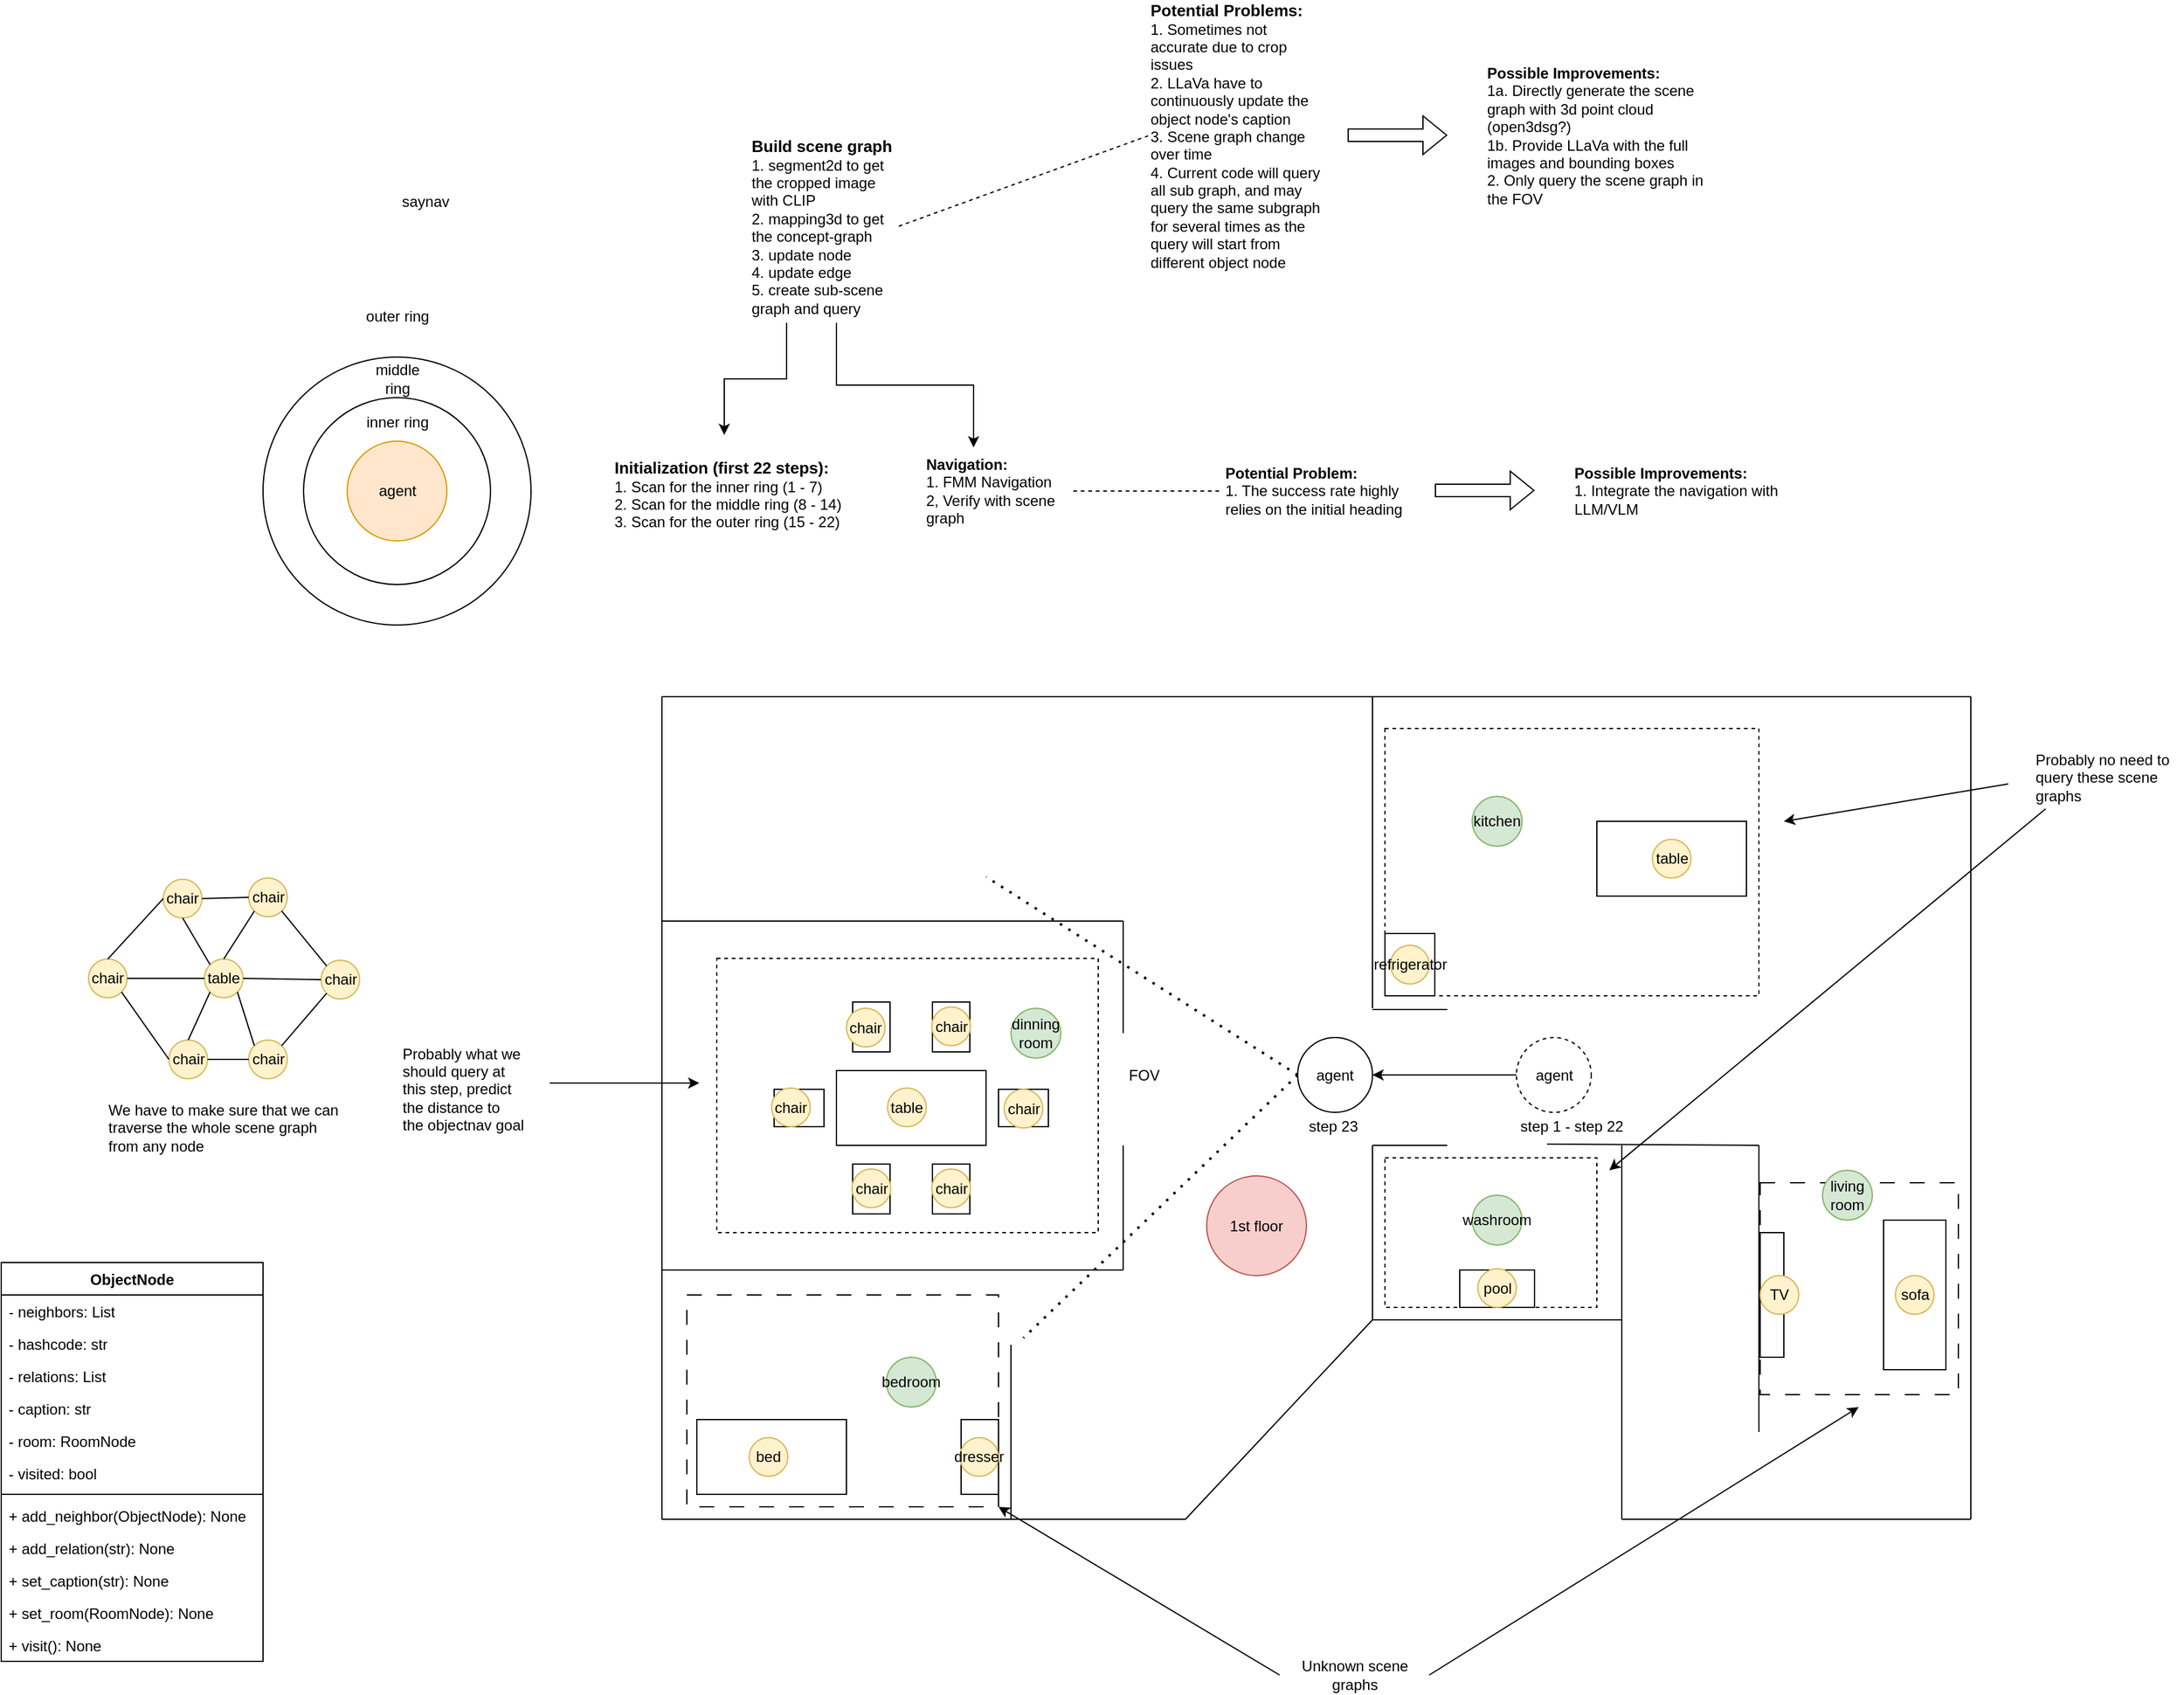 <mxfile version="25.0.3">
  <diagram name="第 1 页" id="lFrdybR2FsPpnZPMxp6o">
    <mxGraphModel dx="2514" dy="2087" grid="1" gridSize="10" guides="1" tooltips="1" connect="1" arrows="1" fold="1" page="1" pageScale="1" pageWidth="827" pageHeight="1169" math="0" shadow="0">
      <root>
        <mxCell id="0" />
        <mxCell id="1" parent="0" />
        <mxCell id="cPErYo9ZcKXUYK3IhR8C-114" value="" style="rounded=0;whiteSpace=wrap;html=1;dashed=1;" parent="1" vertex="1">
          <mxGeometry x="890" y="545.5" width="300" height="214.5" as="geometry" />
        </mxCell>
        <mxCell id="cPErYo9ZcKXUYK3IhR8C-113" value="" style="rounded=0;whiteSpace=wrap;html=1;dashed=1;" parent="1" vertex="1">
          <mxGeometry x="890" y="890" width="170" height="120" as="geometry" />
        </mxCell>
        <mxCell id="cPErYo9ZcKXUYK3IhR8C-111" value="" style="rounded=0;whiteSpace=wrap;html=1;dashed=1;dashPattern=12 12;" parent="1" vertex="1">
          <mxGeometry x="1191" y="910" width="159" height="170" as="geometry" />
        </mxCell>
        <mxCell id="cPErYo9ZcKXUYK3IhR8C-110" value="" style="rounded=0;whiteSpace=wrap;html=1;dashed=1;dashPattern=12 12;" parent="1" vertex="1">
          <mxGeometry x="330" y="1000" width="250" height="170" as="geometry" />
        </mxCell>
        <mxCell id="cPErYo9ZcKXUYK3IhR8C-106" value="" style="rounded=0;whiteSpace=wrap;html=1;dashed=1;" parent="1" vertex="1">
          <mxGeometry x="354" y="730" width="306" height="220" as="geometry" />
        </mxCell>
        <mxCell id="cPErYo9ZcKXUYK3IhR8C-7" value="&lt;div&gt;&lt;b&gt;&lt;font style=&quot;font-size: 13px;&quot;&gt;Initialization (first 22 steps):&lt;/font&gt;&lt;/b&gt;&amp;nbsp;&lt;/div&gt;1. Scan for the inner ring (1 - 7)&lt;div&gt;2. Scan for the&amp;nbsp;&lt;span style=&quot;background-color: initial;&quot;&gt;middle ring (8 - 14)&lt;/span&gt;&lt;/div&gt;&lt;div&gt;3. Scan for the outer ring (15 - 22)&lt;/div&gt;&lt;div&gt;&lt;br&gt;&lt;/div&gt;" style="text;html=1;align=left;verticalAlign=middle;whiteSpace=wrap;rounded=0;" parent="1" vertex="1">
          <mxGeometry x="270" y="350" width="186" height="30" as="geometry" />
        </mxCell>
        <mxCell id="cPErYo9ZcKXUYK3IhR8C-8" value="&lt;b&gt;&lt;font style=&quot;font-size: 13px;&quot;&gt;Build scene graph&lt;/font&gt;&lt;/b&gt;&lt;div&gt;1. segment2d to get the cropped image with CLIP&lt;/div&gt;&lt;div&gt;2. mapping3d to get the concept-graph&lt;/div&gt;&lt;div&gt;3. update node&lt;/div&gt;&lt;div&gt;4. update edge&lt;/div&gt;&lt;div&gt;5. create sub-scene graph and query&lt;/div&gt;" style="text;html=1;align=left;verticalAlign=middle;whiteSpace=wrap;rounded=0;" parent="1" vertex="1">
          <mxGeometry x="380" y="127.5" width="120" height="30" as="geometry" />
        </mxCell>
        <mxCell id="cPErYo9ZcKXUYK3IhR8C-9" value="" style="endArrow=classic;html=1;rounded=0;edgeStyle=elbowEdgeStyle;elbow=vertical;" parent="1" edge="1">
          <mxGeometry width="50" height="50" relative="1" as="geometry">
            <mxPoint x="410" y="220" as="sourcePoint" />
            <mxPoint x="360" y="310" as="targetPoint" />
          </mxGeometry>
        </mxCell>
        <mxCell id="cPErYo9ZcKXUYK3IhR8C-10" value="&lt;b&gt;Navigation:&amp;nbsp;&lt;/b&gt;&lt;div&gt;1. FMM Navigation&amp;nbsp;&lt;/div&gt;&lt;div&gt;2, Verify with scene graph&lt;/div&gt;" style="text;html=1;align=left;verticalAlign=middle;whiteSpace=wrap;rounded=0;" parent="1" vertex="1">
          <mxGeometry x="520" y="340" width="120" height="30" as="geometry" />
        </mxCell>
        <mxCell id="cPErYo9ZcKXUYK3IhR8C-11" value="" style="endArrow=classic;html=1;rounded=0;edgeStyle=elbowEdgeStyle;elbow=vertical;" parent="1" edge="1">
          <mxGeometry width="50" height="50" relative="1" as="geometry">
            <mxPoint x="450" y="220" as="sourcePoint" />
            <mxPoint x="560" y="320" as="targetPoint" />
          </mxGeometry>
        </mxCell>
        <mxCell id="cPErYo9ZcKXUYK3IhR8C-12" value="" style="endArrow=none;dashed=1;html=1;rounded=0;exitX=1;exitY=0.5;exitDx=0;exitDy=0;entryX=0;entryY=0.5;entryDx=0;entryDy=0;" parent="1" source="cPErYo9ZcKXUYK3IhR8C-8" target="cPErYo9ZcKXUYK3IhR8C-13" edge="1">
          <mxGeometry width="50" height="50" relative="1" as="geometry">
            <mxPoint x="510" y="100" as="sourcePoint" />
            <mxPoint x="710" y="70" as="targetPoint" />
          </mxGeometry>
        </mxCell>
        <mxCell id="cPErYo9ZcKXUYK3IhR8C-13" value="&lt;div&gt;&lt;b&gt;&lt;font style=&quot;font-size: 13px;&quot;&gt;Potential Problems:&lt;/font&gt;&lt;/b&gt;&amp;nbsp;&lt;/div&gt;1. Sometimes not accurate due to crop issues&lt;div&gt;2. LLaVa have to continuously update the object node&#39;s caption&lt;/div&gt;&lt;div&gt;3. Scene graph change over time&lt;/div&gt;&lt;div&gt;4. Current code will query all sub graph, and may query the same subgraph for several times as the query will start from different object node&lt;/div&gt;" style="text;html=1;align=left;verticalAlign=middle;whiteSpace=wrap;rounded=0;" parent="1" vertex="1">
          <mxGeometry x="700" y="55" width="140" height="30" as="geometry" />
        </mxCell>
        <mxCell id="cPErYo9ZcKXUYK3IhR8C-14" value="&lt;b&gt;Potential Problem:&lt;/b&gt;&lt;div&gt;1. The success rate highly relies on the initial heading&lt;/div&gt;" style="text;html=1;align=left;verticalAlign=middle;whiteSpace=wrap;rounded=0;" parent="1" vertex="1">
          <mxGeometry x="760" y="340" width="150" height="30" as="geometry" />
        </mxCell>
        <mxCell id="cPErYo9ZcKXUYK3IhR8C-17" value="" style="endArrow=none;dashed=1;html=1;rounded=0;exitX=1;exitY=0.5;exitDx=0;exitDy=0;entryX=0;entryY=0.5;entryDx=0;entryDy=0;" parent="1" source="cPErYo9ZcKXUYK3IhR8C-10" target="cPErYo9ZcKXUYK3IhR8C-14" edge="1">
          <mxGeometry width="50" height="50" relative="1" as="geometry">
            <mxPoint x="510" y="153" as="sourcePoint" />
            <mxPoint x="710" y="80" as="targetPoint" />
          </mxGeometry>
        </mxCell>
        <mxCell id="cPErYo9ZcKXUYK3IhR8C-19" value="" style="group" parent="1" vertex="1" connectable="0">
          <mxGeometry x="-10" y="200" width="215" height="262.5" as="geometry" />
        </mxCell>
        <mxCell id="cPErYo9ZcKXUYK3IhR8C-3" value="" style="ellipse;whiteSpace=wrap;html=1;aspect=fixed;movable=1;resizable=1;rotatable=1;deletable=1;editable=1;locked=0;connectable=1;" parent="cPErYo9ZcKXUYK3IhR8C-19" vertex="1">
          <mxGeometry y="47.5" width="215" height="215" as="geometry" />
        </mxCell>
        <mxCell id="cPErYo9ZcKXUYK3IhR8C-1" value="" style="ellipse;whiteSpace=wrap;html=1;aspect=fixed;movable=1;resizable=1;rotatable=1;deletable=1;editable=1;locked=0;connectable=1;" parent="cPErYo9ZcKXUYK3IhR8C-19" vertex="1">
          <mxGeometry x="32.5" y="80" width="150" height="150" as="geometry" />
        </mxCell>
        <mxCell id="cPErYo9ZcKXUYK3IhR8C-2" value="agent" style="ellipse;whiteSpace=wrap;html=1;aspect=fixed;fillColor=#ffe6cc;strokeColor=#d79b00;movable=1;resizable=1;rotatable=1;deletable=1;editable=1;locked=0;connectable=1;" parent="cPErYo9ZcKXUYK3IhR8C-19" vertex="1">
          <mxGeometry x="67.5" y="115" width="80" height="80" as="geometry" />
        </mxCell>
        <mxCell id="cPErYo9ZcKXUYK3IhR8C-4" value="inner ring" style="text;html=1;align=center;verticalAlign=middle;whiteSpace=wrap;rounded=0;movable=1;resizable=1;rotatable=1;deletable=1;editable=1;locked=0;connectable=1;" parent="cPErYo9ZcKXUYK3IhR8C-19" vertex="1">
          <mxGeometry x="77.5" y="85" width="60" height="30" as="geometry" />
        </mxCell>
        <mxCell id="cPErYo9ZcKXUYK3IhR8C-5" value="middle ring" style="text;html=1;align=center;verticalAlign=middle;whiteSpace=wrap;rounded=0;movable=1;resizable=1;rotatable=1;deletable=1;editable=1;locked=0;connectable=1;" parent="cPErYo9ZcKXUYK3IhR8C-19" vertex="1">
          <mxGeometry x="77.5" y="50" width="60" height="30" as="geometry" />
        </mxCell>
        <mxCell id="cPErYo9ZcKXUYK3IhR8C-6" value="outer ring" style="text;html=1;align=center;verticalAlign=middle;whiteSpace=wrap;rounded=0;movable=1;resizable=1;rotatable=1;deletable=1;editable=1;locked=0;connectable=1;" parent="cPErYo9ZcKXUYK3IhR8C-19" vertex="1">
          <mxGeometry x="77.5" width="60" height="30" as="geometry" />
        </mxCell>
        <mxCell id="cPErYo9ZcKXUYK3IhR8C-20" value="" style="shape=flexArrow;endArrow=classic;html=1;rounded=0;" parent="1" edge="1">
          <mxGeometry width="50" height="50" relative="1" as="geometry">
            <mxPoint x="860" y="69.5" as="sourcePoint" />
            <mxPoint x="940" y="69.5" as="targetPoint" />
          </mxGeometry>
        </mxCell>
        <mxCell id="cPErYo9ZcKXUYK3IhR8C-21" value="&lt;b&gt;Possible Improvements:&lt;/b&gt;&lt;div&gt;1a. Directly generate the scene graph with 3d point cloud (open3dsg?)&lt;/div&gt;&lt;div&gt;1b. Provide LLaVa with the full images and bounding boxes&lt;/div&gt;&lt;div&gt;2. Only query the scene graph in the FOV&lt;/div&gt;" style="text;html=1;align=left;verticalAlign=middle;whiteSpace=wrap;rounded=0;" parent="1" vertex="1">
          <mxGeometry x="970" y="55" width="180" height="30" as="geometry" />
        </mxCell>
        <mxCell id="cPErYo9ZcKXUYK3IhR8C-22" value="" style="shape=flexArrow;endArrow=classic;html=1;rounded=0;" parent="1" edge="1">
          <mxGeometry width="50" height="50" relative="1" as="geometry">
            <mxPoint x="930" y="354.5" as="sourcePoint" />
            <mxPoint x="1010" y="354.5" as="targetPoint" />
          </mxGeometry>
        </mxCell>
        <mxCell id="cPErYo9ZcKXUYK3IhR8C-23" value="&lt;b&gt;Possible Improvements:&lt;/b&gt;&lt;div&gt;1. Integrate the navigation with LLM/VLM&lt;/div&gt;" style="text;html=1;align=left;verticalAlign=middle;whiteSpace=wrap;rounded=0;" parent="1" vertex="1">
          <mxGeometry x="1040" y="340" width="180" height="30" as="geometry" />
        </mxCell>
        <mxCell id="cPErYo9ZcKXUYK3IhR8C-25" value="" style="rounded=0;whiteSpace=wrap;html=1;" parent="1" vertex="1">
          <mxGeometry x="450" y="820" width="120" height="60" as="geometry" />
        </mxCell>
        <mxCell id="cPErYo9ZcKXUYK3IhR8C-26" value="" style="rounded=0;whiteSpace=wrap;html=1;" parent="1" vertex="1">
          <mxGeometry x="580" y="835" width="40" height="30" as="geometry" />
        </mxCell>
        <mxCell id="cPErYo9ZcKXUYK3IhR8C-27" value="" style="rounded=0;whiteSpace=wrap;html=1;rotation=90;" parent="1" vertex="1">
          <mxGeometry x="522" y="900" width="40" height="30" as="geometry" />
        </mxCell>
        <mxCell id="cPErYo9ZcKXUYK3IhR8C-28" value="" style="rounded=0;whiteSpace=wrap;html=1;rotation=90;" parent="1" vertex="1">
          <mxGeometry x="458" y="900" width="40" height="30" as="geometry" />
        </mxCell>
        <mxCell id="cPErYo9ZcKXUYK3IhR8C-29" value="" style="rounded=0;whiteSpace=wrap;html=1;rotation=90;" parent="1" vertex="1">
          <mxGeometry x="522" y="770" width="40" height="30" as="geometry" />
        </mxCell>
        <mxCell id="cPErYo9ZcKXUYK3IhR8C-30" value="" style="rounded=0;whiteSpace=wrap;html=1;rotation=90;" parent="1" vertex="1">
          <mxGeometry x="458" y="770" width="40" height="30" as="geometry" />
        </mxCell>
        <mxCell id="cPErYo9ZcKXUYK3IhR8C-31" value="" style="rounded=0;whiteSpace=wrap;html=1;" parent="1" vertex="1">
          <mxGeometry x="400" y="835" width="40" height="30" as="geometry" />
        </mxCell>
        <mxCell id="cPErYo9ZcKXUYK3IhR8C-32" value="" style="endArrow=none;html=1;rounded=0;" parent="1" edge="1">
          <mxGeometry width="50" height="50" relative="1" as="geometry">
            <mxPoint x="310" y="700" as="sourcePoint" />
            <mxPoint x="680" y="700" as="targetPoint" />
          </mxGeometry>
        </mxCell>
        <mxCell id="cPErYo9ZcKXUYK3IhR8C-33" value="" style="endArrow=none;html=1;rounded=0;" parent="1" edge="1">
          <mxGeometry width="50" height="50" relative="1" as="geometry">
            <mxPoint x="310" y="520" as="sourcePoint" />
            <mxPoint x="310" y="1180" as="targetPoint" />
          </mxGeometry>
        </mxCell>
        <mxCell id="cPErYo9ZcKXUYK3IhR8C-34" value="" style="endArrow=none;html=1;rounded=0;" parent="1" edge="1">
          <mxGeometry width="50" height="50" relative="1" as="geometry">
            <mxPoint x="310" y="980" as="sourcePoint" />
            <mxPoint x="680" y="980" as="targetPoint" />
          </mxGeometry>
        </mxCell>
        <mxCell id="cPErYo9ZcKXUYK3IhR8C-35" value="" style="endArrow=none;html=1;rounded=0;" parent="1" edge="1">
          <mxGeometry width="50" height="50" relative="1" as="geometry">
            <mxPoint x="680" y="700" as="sourcePoint" />
            <mxPoint x="680" y="790" as="targetPoint" />
          </mxGeometry>
        </mxCell>
        <mxCell id="cPErYo9ZcKXUYK3IhR8C-36" value="" style="endArrow=none;html=1;rounded=0;" parent="1" edge="1">
          <mxGeometry width="50" height="50" relative="1" as="geometry">
            <mxPoint x="680" y="980" as="sourcePoint" />
            <mxPoint x="680" y="880" as="targetPoint" />
          </mxGeometry>
        </mxCell>
        <mxCell id="cPErYo9ZcKXUYK3IhR8C-38" value="" style="endArrow=none;html=1;rounded=0;" parent="1" edge="1">
          <mxGeometry width="50" height="50" relative="1" as="geometry">
            <mxPoint x="310" y="1180" as="sourcePoint" />
            <mxPoint x="730" y="1180" as="targetPoint" />
          </mxGeometry>
        </mxCell>
        <mxCell id="cPErYo9ZcKXUYK3IhR8C-39" value="" style="endArrow=none;html=1;rounded=0;" parent="1" edge="1">
          <mxGeometry width="50" height="50" relative="1" as="geometry">
            <mxPoint x="590" y="1180" as="sourcePoint" />
            <mxPoint x="590" y="1040" as="targetPoint" />
          </mxGeometry>
        </mxCell>
        <mxCell id="cPErYo9ZcKXUYK3IhR8C-40" value="" style="rounded=0;whiteSpace=wrap;html=1;" parent="1" vertex="1">
          <mxGeometry x="338" y="1100" width="120" height="60" as="geometry" />
        </mxCell>
        <mxCell id="cPErYo9ZcKXUYK3IhR8C-41" value="" style="rounded=0;whiteSpace=wrap;html=1;" parent="1" vertex="1">
          <mxGeometry x="550" y="1100" width="30" height="60" as="geometry" />
        </mxCell>
        <mxCell id="cPErYo9ZcKXUYK3IhR8C-42" value="" style="endArrow=none;html=1;rounded=0;" parent="1" edge="1">
          <mxGeometry width="50" height="50" relative="1" as="geometry">
            <mxPoint x="730" y="1180" as="sourcePoint" />
            <mxPoint x="880" y="1020" as="targetPoint" />
          </mxGeometry>
        </mxCell>
        <mxCell id="cPErYo9ZcKXUYK3IhR8C-43" value="" style="endArrow=none;html=1;rounded=0;" parent="1" edge="1">
          <mxGeometry width="50" height="50" relative="1" as="geometry">
            <mxPoint x="880" y="1020" as="sourcePoint" />
            <mxPoint x="880" y="880" as="targetPoint" />
          </mxGeometry>
        </mxCell>
        <mxCell id="cPErYo9ZcKXUYK3IhR8C-44" value="" style="endArrow=none;html=1;rounded=0;" parent="1" edge="1">
          <mxGeometry width="50" height="50" relative="1" as="geometry">
            <mxPoint x="880" y="880" as="sourcePoint" />
            <mxPoint x="940" y="880" as="targetPoint" />
          </mxGeometry>
        </mxCell>
        <mxCell id="cPErYo9ZcKXUYK3IhR8C-47" value="" style="endArrow=none;html=1;rounded=0;" parent="1" edge="1">
          <mxGeometry width="50" height="50" relative="1" as="geometry">
            <mxPoint x="880" y="771" as="sourcePoint" />
            <mxPoint x="940" y="771" as="targetPoint" />
          </mxGeometry>
        </mxCell>
        <mxCell id="cPErYo9ZcKXUYK3IhR8C-48" value="" style="endArrow=none;html=1;rounded=0;" parent="1" edge="1">
          <mxGeometry width="50" height="50" relative="1" as="geometry">
            <mxPoint x="1020" y="879" as="sourcePoint" />
            <mxPoint x="1190" y="880" as="targetPoint" />
          </mxGeometry>
        </mxCell>
        <mxCell id="cPErYo9ZcKXUYK3IhR8C-50" value="" style="endArrow=none;html=1;rounded=0;" parent="1" edge="1">
          <mxGeometry width="50" height="50" relative="1" as="geometry">
            <mxPoint x="880" y="1020" as="sourcePoint" />
            <mxPoint x="1080" y="1020" as="targetPoint" />
          </mxGeometry>
        </mxCell>
        <mxCell id="cPErYo9ZcKXUYK3IhR8C-51" value="" style="endArrow=none;html=1;rounded=0;" parent="1" edge="1">
          <mxGeometry width="50" height="50" relative="1" as="geometry">
            <mxPoint x="1080" y="1180" as="sourcePoint" />
            <mxPoint x="1080" y="880" as="targetPoint" />
          </mxGeometry>
        </mxCell>
        <mxCell id="cPErYo9ZcKXUYK3IhR8C-52" value="" style="rounded=0;whiteSpace=wrap;html=1;" parent="1" vertex="1">
          <mxGeometry x="950" y="980" width="60" height="30" as="geometry" />
        </mxCell>
        <mxCell id="cPErYo9ZcKXUYK3IhR8C-53" value="" style="endArrow=none;html=1;rounded=0;" parent="1" edge="1">
          <mxGeometry width="50" height="50" relative="1" as="geometry">
            <mxPoint x="880" y="770" as="sourcePoint" />
            <mxPoint x="880" y="520" as="targetPoint" />
          </mxGeometry>
        </mxCell>
        <mxCell id="cPErYo9ZcKXUYK3IhR8C-55" value="" style="endArrow=none;html=1;rounded=0;" parent="1" edge="1">
          <mxGeometry width="50" height="50" relative="1" as="geometry">
            <mxPoint x="310" y="520" as="sourcePoint" />
            <mxPoint x="890" y="520" as="targetPoint" />
          </mxGeometry>
        </mxCell>
        <mxCell id="cPErYo9ZcKXUYK3IhR8C-56" value="" style="endArrow=none;html=1;rounded=0;" parent="1" edge="1">
          <mxGeometry width="50" height="50" relative="1" as="geometry">
            <mxPoint x="880" y="520" as="sourcePoint" />
            <mxPoint x="1360" y="520" as="targetPoint" />
          </mxGeometry>
        </mxCell>
        <mxCell id="cPErYo9ZcKXUYK3IhR8C-58" value="" style="rounded=0;whiteSpace=wrap;html=1;" parent="1" vertex="1">
          <mxGeometry x="890" y="710" width="40" height="50" as="geometry" />
        </mxCell>
        <mxCell id="cPErYo9ZcKXUYK3IhR8C-59" value="" style="rounded=0;whiteSpace=wrap;html=1;" parent="1" vertex="1">
          <mxGeometry x="1060" y="620" width="120" height="60" as="geometry" />
        </mxCell>
        <mxCell id="cPErYo9ZcKXUYK3IhR8C-66" value="" style="endArrow=none;html=1;rounded=0;" parent="1" edge="1">
          <mxGeometry width="50" height="50" relative="1" as="geometry">
            <mxPoint x="1360" y="520" as="sourcePoint" />
            <mxPoint x="1360" y="1180" as="targetPoint" />
          </mxGeometry>
        </mxCell>
        <mxCell id="cPErYo9ZcKXUYK3IhR8C-67" value="" style="endArrow=none;html=1;rounded=0;" parent="1" edge="1">
          <mxGeometry width="50" height="50" relative="1" as="geometry">
            <mxPoint x="1080" y="1180" as="sourcePoint" />
            <mxPoint x="1360" y="1180" as="targetPoint" />
          </mxGeometry>
        </mxCell>
        <mxCell id="cPErYo9ZcKXUYK3IhR8C-68" value="" style="endArrow=none;html=1;rounded=0;" parent="1" edge="1">
          <mxGeometry width="50" height="50" relative="1" as="geometry">
            <mxPoint x="1190" y="1110" as="sourcePoint" />
            <mxPoint x="1190" y="880" as="targetPoint" />
          </mxGeometry>
        </mxCell>
        <mxCell id="cPErYo9ZcKXUYK3IhR8C-69" value="" style="rounded=0;whiteSpace=wrap;html=1;" parent="1" vertex="1">
          <mxGeometry x="1290" y="940" width="50" height="120" as="geometry" />
        </mxCell>
        <mxCell id="cPErYo9ZcKXUYK3IhR8C-70" value="" style="rounded=0;whiteSpace=wrap;html=1;" parent="1" vertex="1">
          <mxGeometry x="1191" y="950" width="19" height="100" as="geometry" />
        </mxCell>
        <mxCell id="cPErYo9ZcKXUYK3IhR8C-74" value="dinning room" style="ellipse;whiteSpace=wrap;html=1;aspect=fixed;fillColor=#d5e8d4;strokeColor=#82b366;" parent="1" vertex="1">
          <mxGeometry x="590" y="770" width="40" height="40" as="geometry" />
        </mxCell>
        <mxCell id="cPErYo9ZcKXUYK3IhR8C-75" value="kitchen" style="ellipse;whiteSpace=wrap;html=1;aspect=fixed;fillColor=#d5e8d4;strokeColor=#82b366;" parent="1" vertex="1">
          <mxGeometry x="960" y="600" width="40" height="40" as="geometry" />
        </mxCell>
        <mxCell id="cPErYo9ZcKXUYK3IhR8C-76" value="bedroom" style="ellipse;whiteSpace=wrap;html=1;aspect=fixed;fillColor=#d5e8d4;strokeColor=#82b366;" parent="1" vertex="1">
          <mxGeometry x="490" y="1050" width="40" height="40" as="geometry" />
        </mxCell>
        <mxCell id="cPErYo9ZcKXUYK3IhR8C-77" value="living room" style="ellipse;whiteSpace=wrap;html=1;aspect=fixed;fillColor=#d5e8d4;strokeColor=#82b366;" parent="1" vertex="1">
          <mxGeometry x="1241" y="900" width="40" height="40" as="geometry" />
        </mxCell>
        <mxCell id="cPErYo9ZcKXUYK3IhR8C-78" value="washroom" style="ellipse;whiteSpace=wrap;html=1;aspect=fixed;fillColor=#d5e8d4;strokeColor=#82b366;" parent="1" vertex="1">
          <mxGeometry x="960" y="920" width="40" height="40" as="geometry" />
        </mxCell>
        <mxCell id="cPErYo9ZcKXUYK3IhR8C-79" value="bed" style="ellipse;whiteSpace=wrap;html=1;aspect=fixed;fillColor=#fff2cc;strokeColor=#d6b656;" parent="1" vertex="1">
          <mxGeometry x="380" y="1114.5" width="31" height="31" as="geometry" />
        </mxCell>
        <mxCell id="cPErYo9ZcKXUYK3IhR8C-80" value="dresser" style="ellipse;whiteSpace=wrap;html=1;aspect=fixed;fillColor=#fff2cc;strokeColor=#d6b656;" parent="1" vertex="1">
          <mxGeometry x="549" y="1114.5" width="31" height="31" as="geometry" />
        </mxCell>
        <mxCell id="cPErYo9ZcKXUYK3IhR8C-84" value="chair" style="ellipse;whiteSpace=wrap;html=1;aspect=fixed;fillColor=#fff2cc;strokeColor=#d6b656;" parent="1" vertex="1">
          <mxGeometry x="462.5" y="899" width="31" height="31" as="geometry" />
        </mxCell>
        <mxCell id="cPErYo9ZcKXUYK3IhR8C-85" value="chair" style="ellipse;whiteSpace=wrap;html=1;aspect=fixed;fillColor=#fff2cc;strokeColor=#d6b656;" parent="1" vertex="1">
          <mxGeometry x="526.5" y="899" width="31" height="31" as="geometry" />
        </mxCell>
        <mxCell id="cPErYo9ZcKXUYK3IhR8C-86" value="chair" style="ellipse;whiteSpace=wrap;html=1;aspect=fixed;fillColor=#fff2cc;strokeColor=#d6b656;" parent="1" vertex="1">
          <mxGeometry x="584.5" y="835" width="31" height="31" as="geometry" />
        </mxCell>
        <mxCell id="cPErYo9ZcKXUYK3IhR8C-87" value="chair" style="ellipse;whiteSpace=wrap;html=1;aspect=fixed;fillColor=#fff2cc;strokeColor=#d6b656;" parent="1" vertex="1">
          <mxGeometry x="398" y="834" width="31" height="31" as="geometry" />
        </mxCell>
        <mxCell id="cPErYo9ZcKXUYK3IhR8C-88" value="chair" style="ellipse;whiteSpace=wrap;html=1;aspect=fixed;fillColor=#fff2cc;strokeColor=#d6b656;" parent="1" vertex="1">
          <mxGeometry x="458" y="770" width="31" height="31" as="geometry" />
        </mxCell>
        <mxCell id="cPErYo9ZcKXUYK3IhR8C-89" value="chair" style="ellipse;whiteSpace=wrap;html=1;aspect=fixed;fillColor=#fff2cc;strokeColor=#d6b656;" parent="1" vertex="1">
          <mxGeometry x="526.5" y="769" width="31" height="31" as="geometry" />
        </mxCell>
        <mxCell id="cPErYo9ZcKXUYK3IhR8C-90" value="table" style="ellipse;whiteSpace=wrap;html=1;aspect=fixed;fillColor=#fff2cc;strokeColor=#d6b656;" parent="1" vertex="1">
          <mxGeometry x="491" y="834" width="31" height="31" as="geometry" />
        </mxCell>
        <mxCell id="cPErYo9ZcKXUYK3IhR8C-101" value="refrigerator" style="ellipse;whiteSpace=wrap;html=1;aspect=fixed;fillColor=#fff2cc;strokeColor=#d6b656;" parent="1" vertex="1">
          <mxGeometry x="894.5" y="719.5" width="31" height="31" as="geometry" />
        </mxCell>
        <mxCell id="cPErYo9ZcKXUYK3IhR8C-102" value="table" style="ellipse;whiteSpace=wrap;html=1;aspect=fixed;fillColor=#fff2cc;strokeColor=#d6b656;" parent="1" vertex="1">
          <mxGeometry x="1104.5" y="634.5" width="31" height="31" as="geometry" />
        </mxCell>
        <mxCell id="cPErYo9ZcKXUYK3IhR8C-103" value="sofa" style="ellipse;whiteSpace=wrap;html=1;aspect=fixed;fillColor=#fff2cc;strokeColor=#d6b656;" parent="1" vertex="1">
          <mxGeometry x="1299.5" y="984.5" width="31" height="31" as="geometry" />
        </mxCell>
        <mxCell id="cPErYo9ZcKXUYK3IhR8C-104" value="TV" style="ellipse;whiteSpace=wrap;html=1;aspect=fixed;fillColor=#fff2cc;strokeColor=#d6b656;" parent="1" vertex="1">
          <mxGeometry x="1191" y="984.5" width="31" height="31" as="geometry" />
        </mxCell>
        <mxCell id="cPErYo9ZcKXUYK3IhR8C-105" value="pool" style="ellipse;whiteSpace=wrap;html=1;aspect=fixed;fillColor=#fff2cc;strokeColor=#d6b656;" parent="1" vertex="1">
          <mxGeometry x="964.5" y="979" width="31" height="31" as="geometry" />
        </mxCell>
        <mxCell id="cPErYo9ZcKXUYK3IhR8C-107" value="" style="endArrow=classic;html=1;rounded=0;" parent="1" edge="1">
          <mxGeometry width="50" height="50" relative="1" as="geometry">
            <mxPoint x="220" y="830" as="sourcePoint" />
            <mxPoint x="340" y="830" as="targetPoint" />
          </mxGeometry>
        </mxCell>
        <mxCell id="cPErYo9ZcKXUYK3IhR8C-108" value="Probably what we should query at this step, predict the distance to the objectnav goal" style="text;html=1;align=left;verticalAlign=middle;whiteSpace=wrap;rounded=0;" parent="1" vertex="1">
          <mxGeometry x="100" y="820" width="100" height="30" as="geometry" />
        </mxCell>
        <mxCell id="cPErYo9ZcKXUYK3IhR8C-46" value="agent" style="ellipse;whiteSpace=wrap;html=1;aspect=fixed;" parent="1" vertex="1">
          <mxGeometry x="820" y="793.5" width="60" height="60" as="geometry" />
        </mxCell>
        <mxCell id="cPErYo9ZcKXUYK3IhR8C-71" value="" style="endArrow=none;dashed=1;html=1;dashPattern=1 3;strokeWidth=2;rounded=0;exitX=0;exitY=0.5;exitDx=0;exitDy=0;" parent="1" source="cPErYo9ZcKXUYK3IhR8C-46" edge="1">
          <mxGeometry width="50" height="50" relative="1" as="geometry">
            <mxPoint x="630" y="824.5" as="sourcePoint" />
            <mxPoint x="570" y="664.5" as="targetPoint" />
          </mxGeometry>
        </mxCell>
        <mxCell id="cPErYo9ZcKXUYK3IhR8C-72" value="" style="endArrow=none;dashed=1;html=1;dashPattern=1 3;strokeWidth=2;rounded=0;exitX=0;exitY=0.5;exitDx=0;exitDy=0;" parent="1" source="cPErYo9ZcKXUYK3IhR8C-46" edge="1">
          <mxGeometry width="50" height="50" relative="1" as="geometry">
            <mxPoint x="790" y="844.5" as="sourcePoint" />
            <mxPoint x="600" y="1034.5" as="targetPoint" />
          </mxGeometry>
        </mxCell>
        <mxCell id="cPErYo9ZcKXUYK3IhR8C-73" value="FOV" style="text;html=1;align=center;verticalAlign=middle;whiteSpace=wrap;rounded=0;" parent="1" vertex="1">
          <mxGeometry x="667" y="808.5" width="60" height="30" as="geometry" />
        </mxCell>
        <mxCell id="cPErYo9ZcKXUYK3IhR8C-116" value="agent" style="ellipse;whiteSpace=wrap;html=1;aspect=fixed;dashed=1;" parent="1" vertex="1">
          <mxGeometry x="995.5" y="793.5" width="60" height="60" as="geometry" />
        </mxCell>
        <mxCell id="cPErYo9ZcKXUYK3IhR8C-117" value="" style="endArrow=classic;html=1;rounded=0;exitX=0;exitY=0.5;exitDx=0;exitDy=0;entryX=1;entryY=0.5;entryDx=0;entryDy=0;" parent="1" source="cPErYo9ZcKXUYK3IhR8C-116" target="cPErYo9ZcKXUYK3IhR8C-46" edge="1">
          <mxGeometry width="50" height="50" relative="1" as="geometry">
            <mxPoint x="790" y="850" as="sourcePoint" />
            <mxPoint x="840" y="800" as="targetPoint" />
          </mxGeometry>
        </mxCell>
        <mxCell id="cPErYo9ZcKXUYK3IhR8C-118" value="step 1 - step 22" style="text;html=1;align=center;verticalAlign=middle;whiteSpace=wrap;rounded=0;" parent="1" vertex="1">
          <mxGeometry x="992.25" y="850" width="95.5" height="30" as="geometry" />
        </mxCell>
        <mxCell id="cPErYo9ZcKXUYK3IhR8C-119" value="step 23" style="text;html=1;align=left;verticalAlign=middle;whiteSpace=wrap;rounded=0;" parent="1" vertex="1">
          <mxGeometry x="827" y="850" width="95.5" height="30" as="geometry" />
        </mxCell>
        <mxCell id="cPErYo9ZcKXUYK3IhR8C-120" value="Probably no need to query these scene graphs" style="text;html=1;align=left;verticalAlign=middle;whiteSpace=wrap;rounded=0;" parent="1" vertex="1">
          <mxGeometry x="1410" y="570" width="120" height="30" as="geometry" />
        </mxCell>
        <mxCell id="cPErYo9ZcKXUYK3IhR8C-121" value="" style="endArrow=classic;html=1;rounded=0;" parent="1" edge="1">
          <mxGeometry width="50" height="50" relative="1" as="geometry">
            <mxPoint x="1390" y="590" as="sourcePoint" />
            <mxPoint x="1210" y="620" as="targetPoint" />
          </mxGeometry>
        </mxCell>
        <mxCell id="cPErYo9ZcKXUYK3IhR8C-122" value="" style="endArrow=classic;html=1;rounded=0;" parent="1" edge="1">
          <mxGeometry width="50" height="50" relative="1" as="geometry">
            <mxPoint x="1420" y="610" as="sourcePoint" />
            <mxPoint x="1070" y="900" as="targetPoint" />
          </mxGeometry>
        </mxCell>
        <mxCell id="cPErYo9ZcKXUYK3IhR8C-125" style="rounded=0;orthogonalLoop=1;jettySize=auto;html=1;exitX=1;exitY=0.5;exitDx=0;exitDy=0;" parent="1" source="cPErYo9ZcKXUYK3IhR8C-123" edge="1">
          <mxGeometry relative="1" as="geometry">
            <mxPoint x="1270" y="1090" as="targetPoint" />
          </mxGeometry>
        </mxCell>
        <mxCell id="cPErYo9ZcKXUYK3IhR8C-123" value="Unknown scene graphs" style="text;html=1;align=center;verticalAlign=middle;whiteSpace=wrap;rounded=0;" parent="1" vertex="1">
          <mxGeometry x="805.5" y="1290" width="120" height="30" as="geometry" />
        </mxCell>
        <mxCell id="cPErYo9ZcKXUYK3IhR8C-124" value="" style="endArrow=classic;html=1;rounded=0;exitX=0;exitY=0.5;exitDx=0;exitDy=0;entryX=1;entryY=1;entryDx=0;entryDy=0;" parent="1" source="cPErYo9ZcKXUYK3IhR8C-123" target="cPErYo9ZcKXUYK3IhR8C-110" edge="1">
          <mxGeometry width="50" height="50" relative="1" as="geometry">
            <mxPoint x="790" y="950" as="sourcePoint" />
            <mxPoint x="840" y="900" as="targetPoint" />
          </mxGeometry>
        </mxCell>
        <mxCell id="cPErYo9ZcKXUYK3IhR8C-127" value="1st floor" style="ellipse;whiteSpace=wrap;html=1;aspect=fixed;fillColor=#f8cecc;strokeColor=#b85450;" parent="1" vertex="1">
          <mxGeometry x="747" y="904.5" width="80" height="80" as="geometry" />
        </mxCell>
        <mxCell id="L2KAAwnON26vDxQ96c8e-30" value="" style="group" parent="1" vertex="1" connectable="0">
          <mxGeometry x="-150" y="665.5" width="217.5" height="161" as="geometry" />
        </mxCell>
        <mxCell id="L2KAAwnON26vDxQ96c8e-2" value="chair" style="ellipse;whiteSpace=wrap;html=1;aspect=fixed;fillColor=#fff2cc;strokeColor=#d6b656;" parent="L2KAAwnON26vDxQ96c8e-30" vertex="1">
          <mxGeometry x="64.5" y="130" width="31" height="31" as="geometry" />
        </mxCell>
        <mxCell id="L2KAAwnON26vDxQ96c8e-3" value="chair" style="ellipse;whiteSpace=wrap;html=1;aspect=fixed;fillColor=#fff2cc;strokeColor=#d6b656;" parent="L2KAAwnON26vDxQ96c8e-30" vertex="1">
          <mxGeometry x="128.5" y="130" width="31" height="31" as="geometry" />
        </mxCell>
        <mxCell id="L2KAAwnON26vDxQ96c8e-4" value="chair" style="ellipse;whiteSpace=wrap;html=1;aspect=fixed;fillColor=#fff2cc;strokeColor=#d6b656;" parent="L2KAAwnON26vDxQ96c8e-30" vertex="1">
          <mxGeometry x="186.5" y="66" width="31" height="31" as="geometry" />
        </mxCell>
        <mxCell id="L2KAAwnON26vDxQ96c8e-5" value="chair" style="ellipse;whiteSpace=wrap;html=1;aspect=fixed;fillColor=#fff2cc;strokeColor=#d6b656;" parent="L2KAAwnON26vDxQ96c8e-30" vertex="1">
          <mxGeometry y="65" width="31" height="31" as="geometry" />
        </mxCell>
        <mxCell id="L2KAAwnON26vDxQ96c8e-6" value="chair" style="ellipse;whiteSpace=wrap;html=1;aspect=fixed;fillColor=#fff2cc;strokeColor=#d6b656;" parent="L2KAAwnON26vDxQ96c8e-30" vertex="1">
          <mxGeometry x="60" y="1" width="31" height="31" as="geometry" />
        </mxCell>
        <mxCell id="L2KAAwnON26vDxQ96c8e-7" value="chair" style="ellipse;whiteSpace=wrap;html=1;aspect=fixed;fillColor=#fff2cc;strokeColor=#d6b656;" parent="L2KAAwnON26vDxQ96c8e-30" vertex="1">
          <mxGeometry x="128.5" width="31" height="31" as="geometry" />
        </mxCell>
        <mxCell id="L2KAAwnON26vDxQ96c8e-8" value="table" style="ellipse;whiteSpace=wrap;html=1;aspect=fixed;fillColor=#fff2cc;strokeColor=#d6b656;" parent="L2KAAwnON26vDxQ96c8e-30" vertex="1">
          <mxGeometry x="93" y="65" width="31" height="31" as="geometry" />
        </mxCell>
        <mxCell id="L2KAAwnON26vDxQ96c8e-10" value="" style="endArrow=none;html=1;rounded=0;exitX=0;exitY=1;exitDx=0;exitDy=0;entryX=0.5;entryY=0;entryDx=0;entryDy=0;" parent="L2KAAwnON26vDxQ96c8e-30" source="L2KAAwnON26vDxQ96c8e-8" target="L2KAAwnON26vDxQ96c8e-2" edge="1">
          <mxGeometry width="50" height="50" relative="1" as="geometry">
            <mxPoint x="137.5" y="82" as="sourcePoint" />
            <mxPoint x="187.5" y="32" as="targetPoint" />
          </mxGeometry>
        </mxCell>
        <mxCell id="L2KAAwnON26vDxQ96c8e-19" value="" style="endArrow=none;html=1;rounded=0;exitX=1;exitY=1;exitDx=0;exitDy=0;entryX=0;entryY=0;entryDx=0;entryDy=0;" parent="L2KAAwnON26vDxQ96c8e-30" source="L2KAAwnON26vDxQ96c8e-8" target="L2KAAwnON26vDxQ96c8e-3" edge="1">
          <mxGeometry width="50" height="50" relative="1" as="geometry">
            <mxPoint x="107.5" y="101" as="sourcePoint" />
            <mxPoint x="90.5" y="140" as="targetPoint" />
          </mxGeometry>
        </mxCell>
        <mxCell id="L2KAAwnON26vDxQ96c8e-20" value="" style="endArrow=none;html=1;rounded=0;exitX=1;exitY=0.5;exitDx=0;exitDy=0;entryX=0;entryY=0.5;entryDx=0;entryDy=0;" parent="L2KAAwnON26vDxQ96c8e-30" source="L2KAAwnON26vDxQ96c8e-8" target="L2KAAwnON26vDxQ96c8e-4" edge="1">
          <mxGeometry width="50" height="50" relative="1" as="geometry">
            <mxPoint x="129.5" y="101" as="sourcePoint" />
            <mxPoint x="143.5" y="145" as="targetPoint" />
          </mxGeometry>
        </mxCell>
        <mxCell id="L2KAAwnON26vDxQ96c8e-21" value="" style="endArrow=none;html=1;rounded=0;exitX=0.5;exitY=0;exitDx=0;exitDy=0;entryX=0;entryY=1;entryDx=0;entryDy=0;" parent="L2KAAwnON26vDxQ96c8e-30" source="L2KAAwnON26vDxQ96c8e-8" target="L2KAAwnON26vDxQ96c8e-7" edge="1">
          <mxGeometry width="50" height="50" relative="1" as="geometry">
            <mxPoint x="139.5" y="111" as="sourcePoint" />
            <mxPoint x="153.5" y="155" as="targetPoint" />
          </mxGeometry>
        </mxCell>
        <mxCell id="L2KAAwnON26vDxQ96c8e-22" value="" style="endArrow=none;html=1;rounded=0;exitX=0.5;exitY=1;exitDx=0;exitDy=0;entryX=0;entryY=0;entryDx=0;entryDy=0;" parent="L2KAAwnON26vDxQ96c8e-30" source="L2KAAwnON26vDxQ96c8e-6" target="L2KAAwnON26vDxQ96c8e-8" edge="1">
          <mxGeometry width="50" height="50" relative="1" as="geometry">
            <mxPoint x="149.5" y="121" as="sourcePoint" />
            <mxPoint x="163.5" y="165" as="targetPoint" />
          </mxGeometry>
        </mxCell>
        <mxCell id="L2KAAwnON26vDxQ96c8e-23" value="" style="endArrow=none;html=1;rounded=0;exitX=1;exitY=0.5;exitDx=0;exitDy=0;entryX=0;entryY=0.5;entryDx=0;entryDy=0;" parent="L2KAAwnON26vDxQ96c8e-30" source="L2KAAwnON26vDxQ96c8e-5" target="L2KAAwnON26vDxQ96c8e-8" edge="1">
          <mxGeometry width="50" height="50" relative="1" as="geometry">
            <mxPoint x="159.5" y="131" as="sourcePoint" />
            <mxPoint x="173.5" y="175" as="targetPoint" />
          </mxGeometry>
        </mxCell>
        <mxCell id="L2KAAwnON26vDxQ96c8e-24" value="" style="endArrow=none;html=1;rounded=0;exitX=1;exitY=1;exitDx=0;exitDy=0;entryX=0;entryY=0.5;entryDx=0;entryDy=0;" parent="L2KAAwnON26vDxQ96c8e-30" source="L2KAAwnON26vDxQ96c8e-5" target="L2KAAwnON26vDxQ96c8e-2" edge="1">
          <mxGeometry width="50" height="50" relative="1" as="geometry">
            <mxPoint x="169.5" y="141" as="sourcePoint" />
            <mxPoint x="183.5" y="185" as="targetPoint" />
          </mxGeometry>
        </mxCell>
        <mxCell id="L2KAAwnON26vDxQ96c8e-25" value="" style="endArrow=none;html=1;rounded=0;exitX=0;exitY=0.5;exitDx=0;exitDy=0;entryX=0.5;entryY=0;entryDx=0;entryDy=0;" parent="L2KAAwnON26vDxQ96c8e-30" source="L2KAAwnON26vDxQ96c8e-6" target="L2KAAwnON26vDxQ96c8e-5" edge="1">
          <mxGeometry width="50" height="50" relative="1" as="geometry">
            <mxPoint x="179.5" y="151" as="sourcePoint" />
            <mxPoint x="193.5" y="195" as="targetPoint" />
          </mxGeometry>
        </mxCell>
        <mxCell id="L2KAAwnON26vDxQ96c8e-26" value="" style="endArrow=none;html=1;rounded=0;exitX=0;exitY=0.5;exitDx=0;exitDy=0;entryX=1;entryY=0.5;entryDx=0;entryDy=0;" parent="L2KAAwnON26vDxQ96c8e-30" source="L2KAAwnON26vDxQ96c8e-7" target="L2KAAwnON26vDxQ96c8e-6" edge="1">
          <mxGeometry width="50" height="50" relative="1" as="geometry">
            <mxPoint x="189.5" y="161" as="sourcePoint" />
            <mxPoint x="203.5" y="205" as="targetPoint" />
          </mxGeometry>
        </mxCell>
        <mxCell id="L2KAAwnON26vDxQ96c8e-27" value="" style="endArrow=none;html=1;rounded=0;exitX=1;exitY=1;exitDx=0;exitDy=0;entryX=0;entryY=0;entryDx=0;entryDy=0;" parent="L2KAAwnON26vDxQ96c8e-30" source="L2KAAwnON26vDxQ96c8e-7" target="L2KAAwnON26vDxQ96c8e-4" edge="1">
          <mxGeometry width="50" height="50" relative="1" as="geometry">
            <mxPoint x="199.5" y="171" as="sourcePoint" />
            <mxPoint x="213.5" y="215" as="targetPoint" />
          </mxGeometry>
        </mxCell>
        <mxCell id="L2KAAwnON26vDxQ96c8e-28" value="" style="endArrow=none;html=1;rounded=0;exitX=0;exitY=1;exitDx=0;exitDy=0;entryX=1;entryY=0;entryDx=0;entryDy=0;" parent="L2KAAwnON26vDxQ96c8e-30" source="L2KAAwnON26vDxQ96c8e-4" target="L2KAAwnON26vDxQ96c8e-3" edge="1">
          <mxGeometry width="50" height="50" relative="1" as="geometry">
            <mxPoint x="209.5" y="181" as="sourcePoint" />
            <mxPoint x="223.5" y="225" as="targetPoint" />
          </mxGeometry>
        </mxCell>
        <mxCell id="L2KAAwnON26vDxQ96c8e-29" value="" style="endArrow=none;html=1;rounded=0;exitX=0;exitY=0.5;exitDx=0;exitDy=0;entryX=1;entryY=0.5;entryDx=0;entryDy=0;" parent="L2KAAwnON26vDxQ96c8e-30" source="L2KAAwnON26vDxQ96c8e-3" target="L2KAAwnON26vDxQ96c8e-2" edge="1">
          <mxGeometry width="50" height="50" relative="1" as="geometry">
            <mxPoint x="219.5" y="191" as="sourcePoint" />
            <mxPoint x="233.5" y="235" as="targetPoint" />
          </mxGeometry>
        </mxCell>
        <mxCell id="L2KAAwnON26vDxQ96c8e-31" value="We have to make sure that we can traverse the whole scene graph from any node" style="text;html=1;align=left;verticalAlign=middle;whiteSpace=wrap;rounded=0;" parent="1" vertex="1">
          <mxGeometry x="-136.25" y="850.5" width="190" height="30" as="geometry" />
        </mxCell>
        <mxCell id="L2KAAwnON26vDxQ96c8e-33" value="ObjectNode" style="swimlane;fontStyle=1;align=center;verticalAlign=top;childLayout=stackLayout;horizontal=1;startSize=26;horizontalStack=0;resizeParent=1;resizeParentMax=0;resizeLast=0;collapsible=1;marginBottom=0;whiteSpace=wrap;html=1;" parent="1" vertex="1">
          <mxGeometry x="-220" y="974" width="210" height="320" as="geometry" />
        </mxCell>
        <mxCell id="L2KAAwnON26vDxQ96c8e-43" value="- neighbors: List" style="text;strokeColor=none;fillColor=none;align=left;verticalAlign=top;spacingLeft=4;spacingRight=4;overflow=hidden;rotatable=0;points=[[0,0.5],[1,0.5]];portConstraint=eastwest;whiteSpace=wrap;html=1;" parent="L2KAAwnON26vDxQ96c8e-33" vertex="1">
          <mxGeometry y="26" width="210" height="26" as="geometry" />
        </mxCell>
        <mxCell id="L2KAAwnON26vDxQ96c8e-34" value="- hashcode: str" style="text;strokeColor=none;fillColor=none;align=left;verticalAlign=top;spacingLeft=4;spacingRight=4;overflow=hidden;rotatable=0;points=[[0,0.5],[1,0.5]];portConstraint=eastwest;whiteSpace=wrap;html=1;" parent="L2KAAwnON26vDxQ96c8e-33" vertex="1">
          <mxGeometry y="52" width="210" height="26" as="geometry" />
        </mxCell>
        <mxCell id="L2KAAwnON26vDxQ96c8e-37" value="- relations: List" style="text;strokeColor=none;fillColor=none;align=left;verticalAlign=top;spacingLeft=4;spacingRight=4;overflow=hidden;rotatable=0;points=[[0,0.5],[1,0.5]];portConstraint=eastwest;whiteSpace=wrap;html=1;" parent="L2KAAwnON26vDxQ96c8e-33" vertex="1">
          <mxGeometry y="78" width="210" height="26" as="geometry" />
        </mxCell>
        <mxCell id="L2KAAwnON26vDxQ96c8e-42" value="- caption: str" style="text;strokeColor=none;fillColor=none;align=left;verticalAlign=top;spacingLeft=4;spacingRight=4;overflow=hidden;rotatable=0;points=[[0,0.5],[1,0.5]];portConstraint=eastwest;whiteSpace=wrap;html=1;" parent="L2KAAwnON26vDxQ96c8e-33" vertex="1">
          <mxGeometry y="104" width="210" height="26" as="geometry" />
        </mxCell>
        <mxCell id="L2KAAwnON26vDxQ96c8e-39" value="- room: RoomNode" style="text;strokeColor=none;fillColor=none;align=left;verticalAlign=top;spacingLeft=4;spacingRight=4;overflow=hidden;rotatable=0;points=[[0,0.5],[1,0.5]];portConstraint=eastwest;whiteSpace=wrap;html=1;" parent="L2KAAwnON26vDxQ96c8e-33" vertex="1">
          <mxGeometry y="130" width="210" height="26" as="geometry" />
        </mxCell>
        <mxCell id="L2KAAwnON26vDxQ96c8e-44" value="- visited: bool" style="text;strokeColor=none;fillColor=none;align=left;verticalAlign=top;spacingLeft=4;spacingRight=4;overflow=hidden;rotatable=0;points=[[0,0.5],[1,0.5]];portConstraint=eastwest;whiteSpace=wrap;html=1;" parent="L2KAAwnON26vDxQ96c8e-33" vertex="1">
          <mxGeometry y="156" width="210" height="26" as="geometry" />
        </mxCell>
        <mxCell id="L2KAAwnON26vDxQ96c8e-35" value="" style="line;strokeWidth=1;fillColor=none;align=left;verticalAlign=middle;spacingTop=-1;spacingLeft=3;spacingRight=3;rotatable=0;labelPosition=right;points=[];portConstraint=eastwest;strokeColor=inherit;" parent="L2KAAwnON26vDxQ96c8e-33" vertex="1">
          <mxGeometry y="182" width="210" height="8" as="geometry" />
        </mxCell>
        <mxCell id="L2KAAwnON26vDxQ96c8e-38" value="+ add_neighbor(ObjectNode): None" style="text;strokeColor=none;fillColor=none;align=left;verticalAlign=top;spacingLeft=4;spacingRight=4;overflow=hidden;rotatable=0;points=[[0,0.5],[1,0.5]];portConstraint=eastwest;whiteSpace=wrap;html=1;" parent="L2KAAwnON26vDxQ96c8e-33" vertex="1">
          <mxGeometry y="190" width="210" height="26" as="geometry" />
        </mxCell>
        <mxCell id="L2KAAwnON26vDxQ96c8e-40" value="+ add_relation(str): None" style="text;strokeColor=none;fillColor=none;align=left;verticalAlign=top;spacingLeft=4;spacingRight=4;overflow=hidden;rotatable=0;points=[[0,0.5],[1,0.5]];portConstraint=eastwest;whiteSpace=wrap;html=1;" parent="L2KAAwnON26vDxQ96c8e-33" vertex="1">
          <mxGeometry y="216" width="210" height="26" as="geometry" />
        </mxCell>
        <mxCell id="L2KAAwnON26vDxQ96c8e-41" value="+ set_caption(str): None" style="text;strokeColor=none;fillColor=none;align=left;verticalAlign=top;spacingLeft=4;spacingRight=4;overflow=hidden;rotatable=0;points=[[0,0.5],[1,0.5]];portConstraint=eastwest;whiteSpace=wrap;html=1;" parent="L2KAAwnON26vDxQ96c8e-33" vertex="1">
          <mxGeometry y="242" width="210" height="26" as="geometry" />
        </mxCell>
        <mxCell id="L2KAAwnON26vDxQ96c8e-36" value="+ set_room(RoomNode): None" style="text;strokeColor=none;fillColor=none;align=left;verticalAlign=top;spacingLeft=4;spacingRight=4;overflow=hidden;rotatable=0;points=[[0,0.5],[1,0.5]];portConstraint=eastwest;whiteSpace=wrap;html=1;" parent="L2KAAwnON26vDxQ96c8e-33" vertex="1">
          <mxGeometry y="268" width="210" height="26" as="geometry" />
        </mxCell>
        <mxCell id="L2KAAwnON26vDxQ96c8e-45" value="+ visit(): None" style="text;strokeColor=none;fillColor=none;align=left;verticalAlign=top;spacingLeft=4;spacingRight=4;overflow=hidden;rotatable=0;points=[[0,0.5],[1,0.5]];portConstraint=eastwest;whiteSpace=wrap;html=1;" parent="L2KAAwnON26vDxQ96c8e-33" vertex="1">
          <mxGeometry y="294" width="210" height="26" as="geometry" />
        </mxCell>
        <mxCell id="7GSYCXOUVmPpFeZy9Eae-1" value="saynav" style="text;html=1;align=center;verticalAlign=middle;resizable=0;points=[];autosize=1;strokeColor=none;fillColor=none;" parent="1" vertex="1">
          <mxGeometry x="90" y="108" width="60" height="30" as="geometry" />
        </mxCell>
      </root>
    </mxGraphModel>
  </diagram>
</mxfile>
